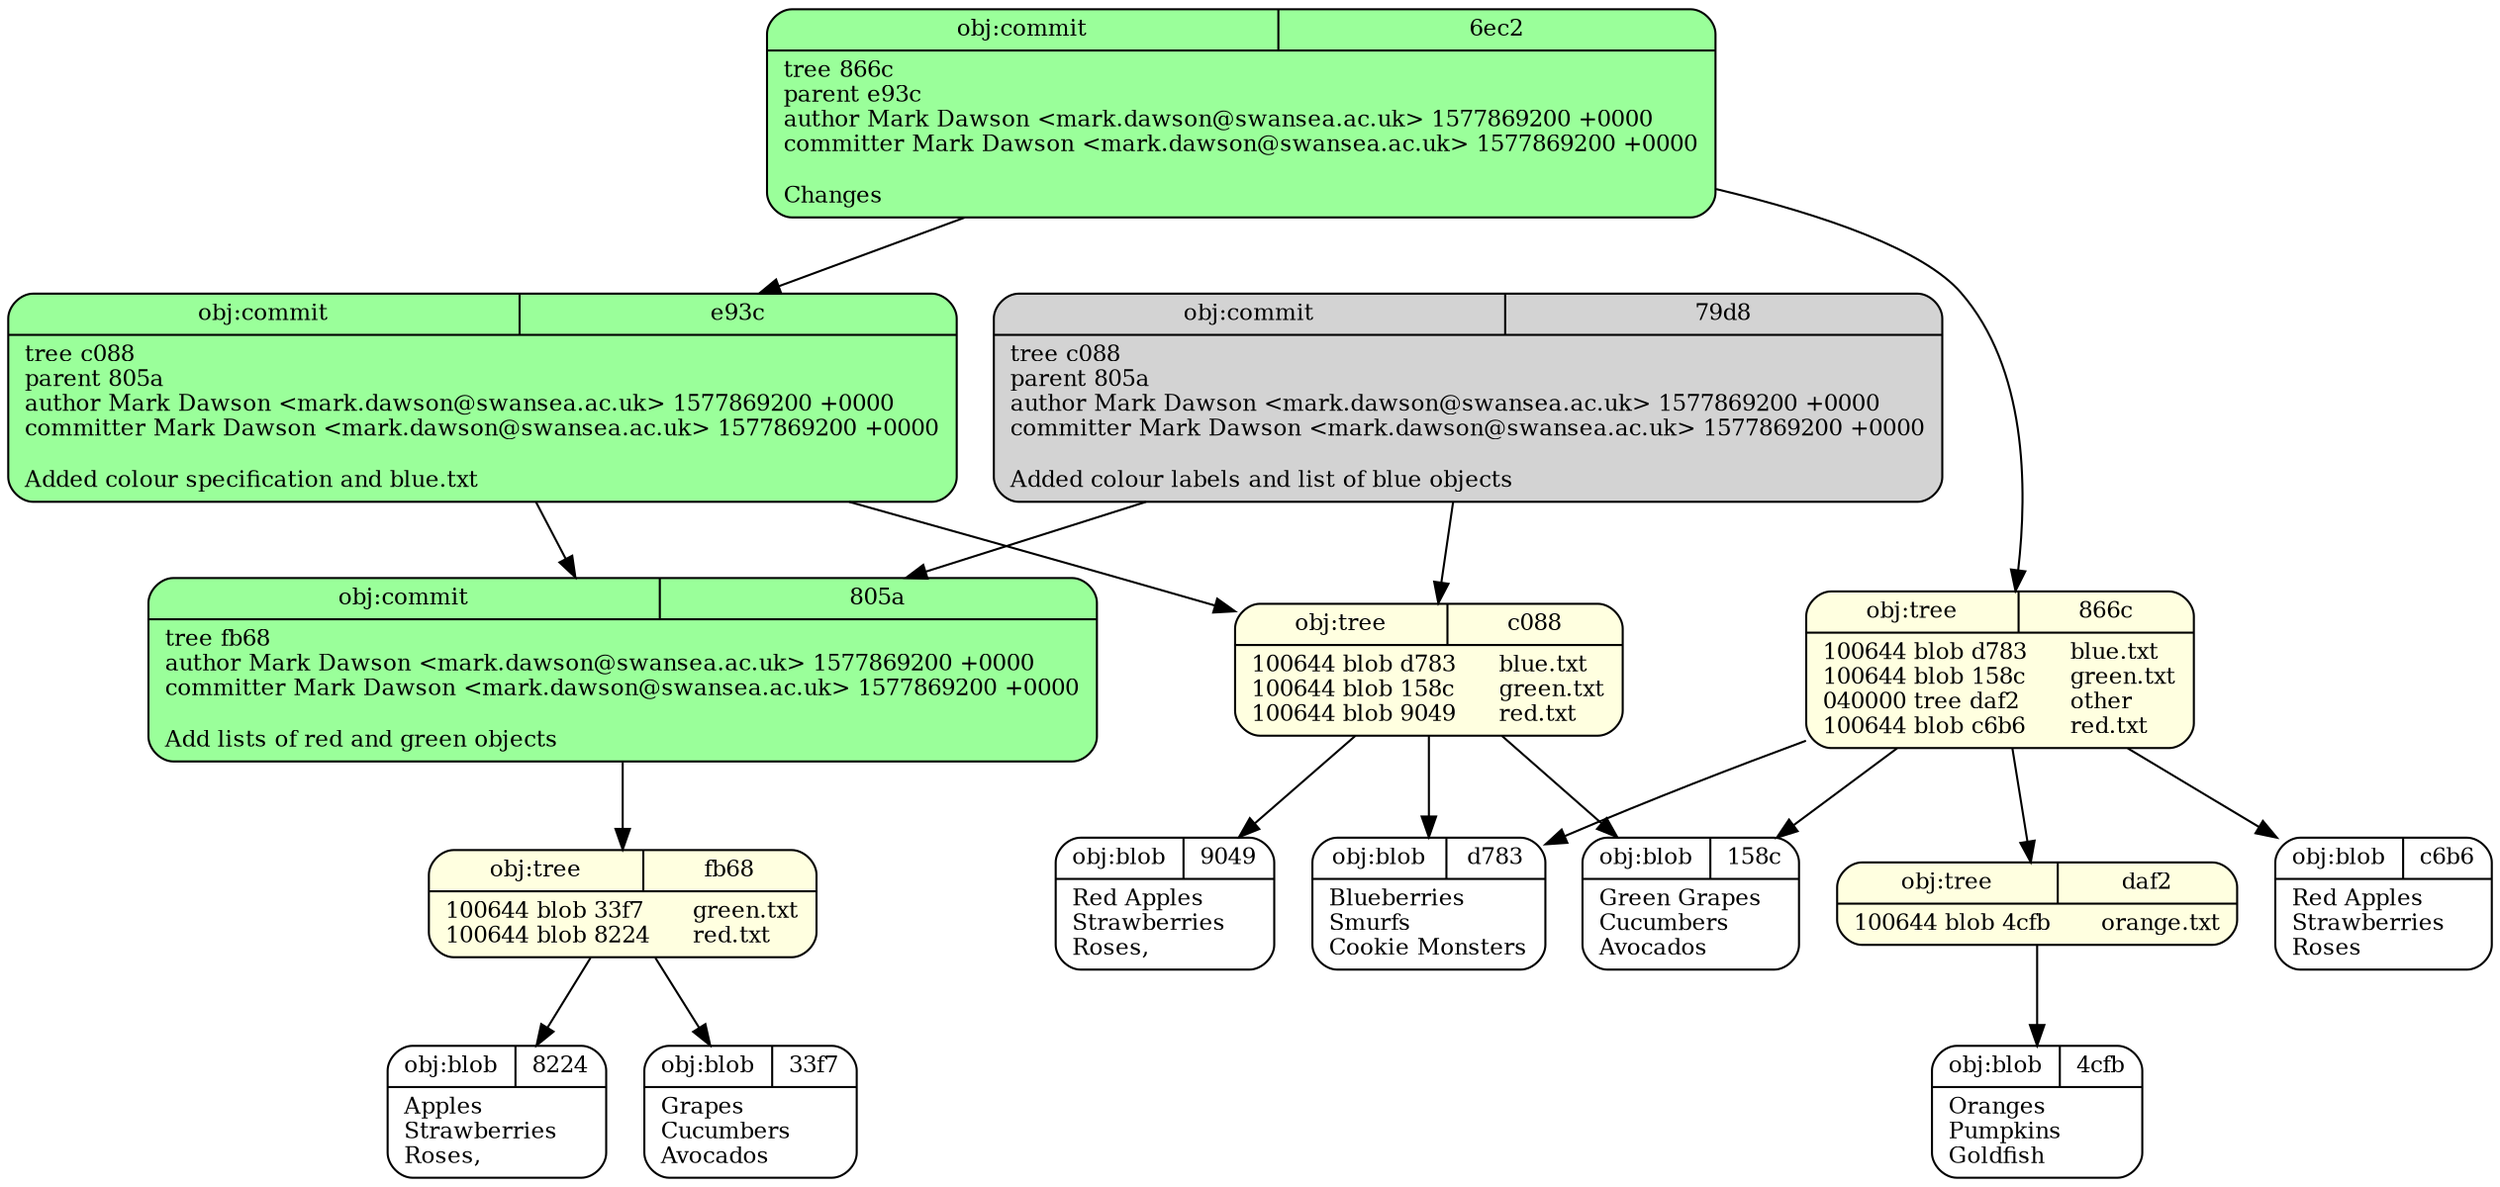 digraph structs {
  node [shape=record,fontsize=11];
  rankdir="TB";
  _79d8 [fillcolor="lightgray", style="filled,rounded", label="{{obj:commit|79d8}|tree\ c088\lparent\ 805a\lauthor\ Mark\ Dawson\ \<mark\.dawson\@swansea\.ac\.uk\>\ 1577869200\ \+0000\lcommitter\ Mark\ Dawson\ \<mark\.dawson\@swansea\.ac\.uk\>\ 1577869200\ \+0000\l\lAdded\ colour\ labels\ and\ list\ of\ blue\ objects\l}"]  _79d8 -> _c088
  _79d8 -> _805a
  _c6b6 [fillcolor="white", style="filled,rounded", label="{{obj:blob|c6b6}|Red\ Apples\lStrawberries\lRoses\l}"]  _d783 [fillcolor="white", style="filled,rounded", label="{{obj:blob|d783}|Blueberries\lSmurfs\lCookie\ Monsters\l}"]  _6ec2 [fillcolor="palegreen1", style="filled,rounded", label="{{obj:commit|6ec2}|tree\ 866c\lparent\ e93c\lauthor\ Mark\ Dawson\ \<mark\.dawson\@swansea\.ac\.uk\>\ 1577869200\ \+0000\lcommitter\ Mark\ Dawson\ \<mark\.dawson\@swansea\.ac\.uk\>\ 1577869200\ \+0000\l\lChanges\l}"]  _6ec2 -> _866c
  _6ec2 -> _e93c
  _fb68 [fillcolor="lightyellow", style="filled,rounded", label="{{obj:tree|fb68}|100644\ blob\ 33f7\	green\.txt\l100644\ blob\ 8224\	red\.txt\l}"]  _fb68 -> _33f7
  _fb68 -> _8224
  _c088 [fillcolor="lightyellow", style="filled,rounded", label="{{obj:tree|c088}|100644\ blob\ d783\	blue\.txt\l100644\ blob\ 158c\	green\.txt\l100644\ blob\ 9049\	red\.txt\l}"]  _c088 -> _d783
  _c088 -> _158c
  _c088 -> _9049
  _daf2 [fillcolor="lightyellow", style="filled,rounded", label="{{obj:tree|daf2}|100644\ blob\ 4cfb\	orange\.txt\l}"]  _daf2 -> _4cfb
  _33f7 [fillcolor="white", style="filled,rounded", label="{{obj:blob|33f7}|Grapes\lCucumbers\lAvocados\l}"]  _9049 [fillcolor="white", style="filled,rounded", label="{{obj:blob|9049}|Red\ Apples\lStrawberries\lRoses\,\l}"]  _8224 [fillcolor="white", style="filled,rounded", label="{{obj:blob|8224}|Apples\lStrawberries\lRoses\,\l}"]  _805a [fillcolor="palegreen1", style="filled,rounded", label="{{obj:commit|805a}|tree\ fb68\lauthor\ Mark\ Dawson\ \<mark\.dawson\@swansea\.ac\.uk\>\ 1577869200\ \+0000\lcommitter\ Mark\ Dawson\ \<mark\.dawson\@swansea\.ac\.uk\>\ 1577869200\ \+0000\l\lAdd\ lists\ of\ red\ and\ green\ objects\l}"]  _805a -> _fb68
  _e93c [fillcolor="palegreen1", style="filled,rounded", label="{{obj:commit|e93c}|tree\ c088\lparent\ 805a\lauthor\ Mark\ Dawson\ \<mark\.dawson\@swansea\.ac\.uk\>\ 1577869200\ \+0000\lcommitter\ Mark\ Dawson\ \<mark\.dawson\@swansea\.ac\.uk\>\ 1577869200\ \+0000\l\lAdded\ colour\ specification\ and\ blue\.txt\l}"]  _e93c -> _c088
  _e93c -> _805a
  _866c [fillcolor="lightyellow", style="filled,rounded", label="{{obj:tree|866c}|100644\ blob\ d783\	blue\.txt\l100644\ blob\ 158c\	green\.txt\l040000\ tree\ daf2\	other\l100644\ blob\ c6b6\	red\.txt\l}"]  _866c -> _d783
  _866c -> _158c
  _866c -> _daf2
  _866c -> _c6b6
  _4cfb [fillcolor="white", style="filled,rounded", label="{{obj:blob|4cfb}|Oranges\lPumpkins\lGoldfish\l}"]  _158c [fillcolor="white", style="filled,rounded", label="{{obj:blob|158c}|Green\ Grapes\lCucumbers\lAvocados\l}"]}
